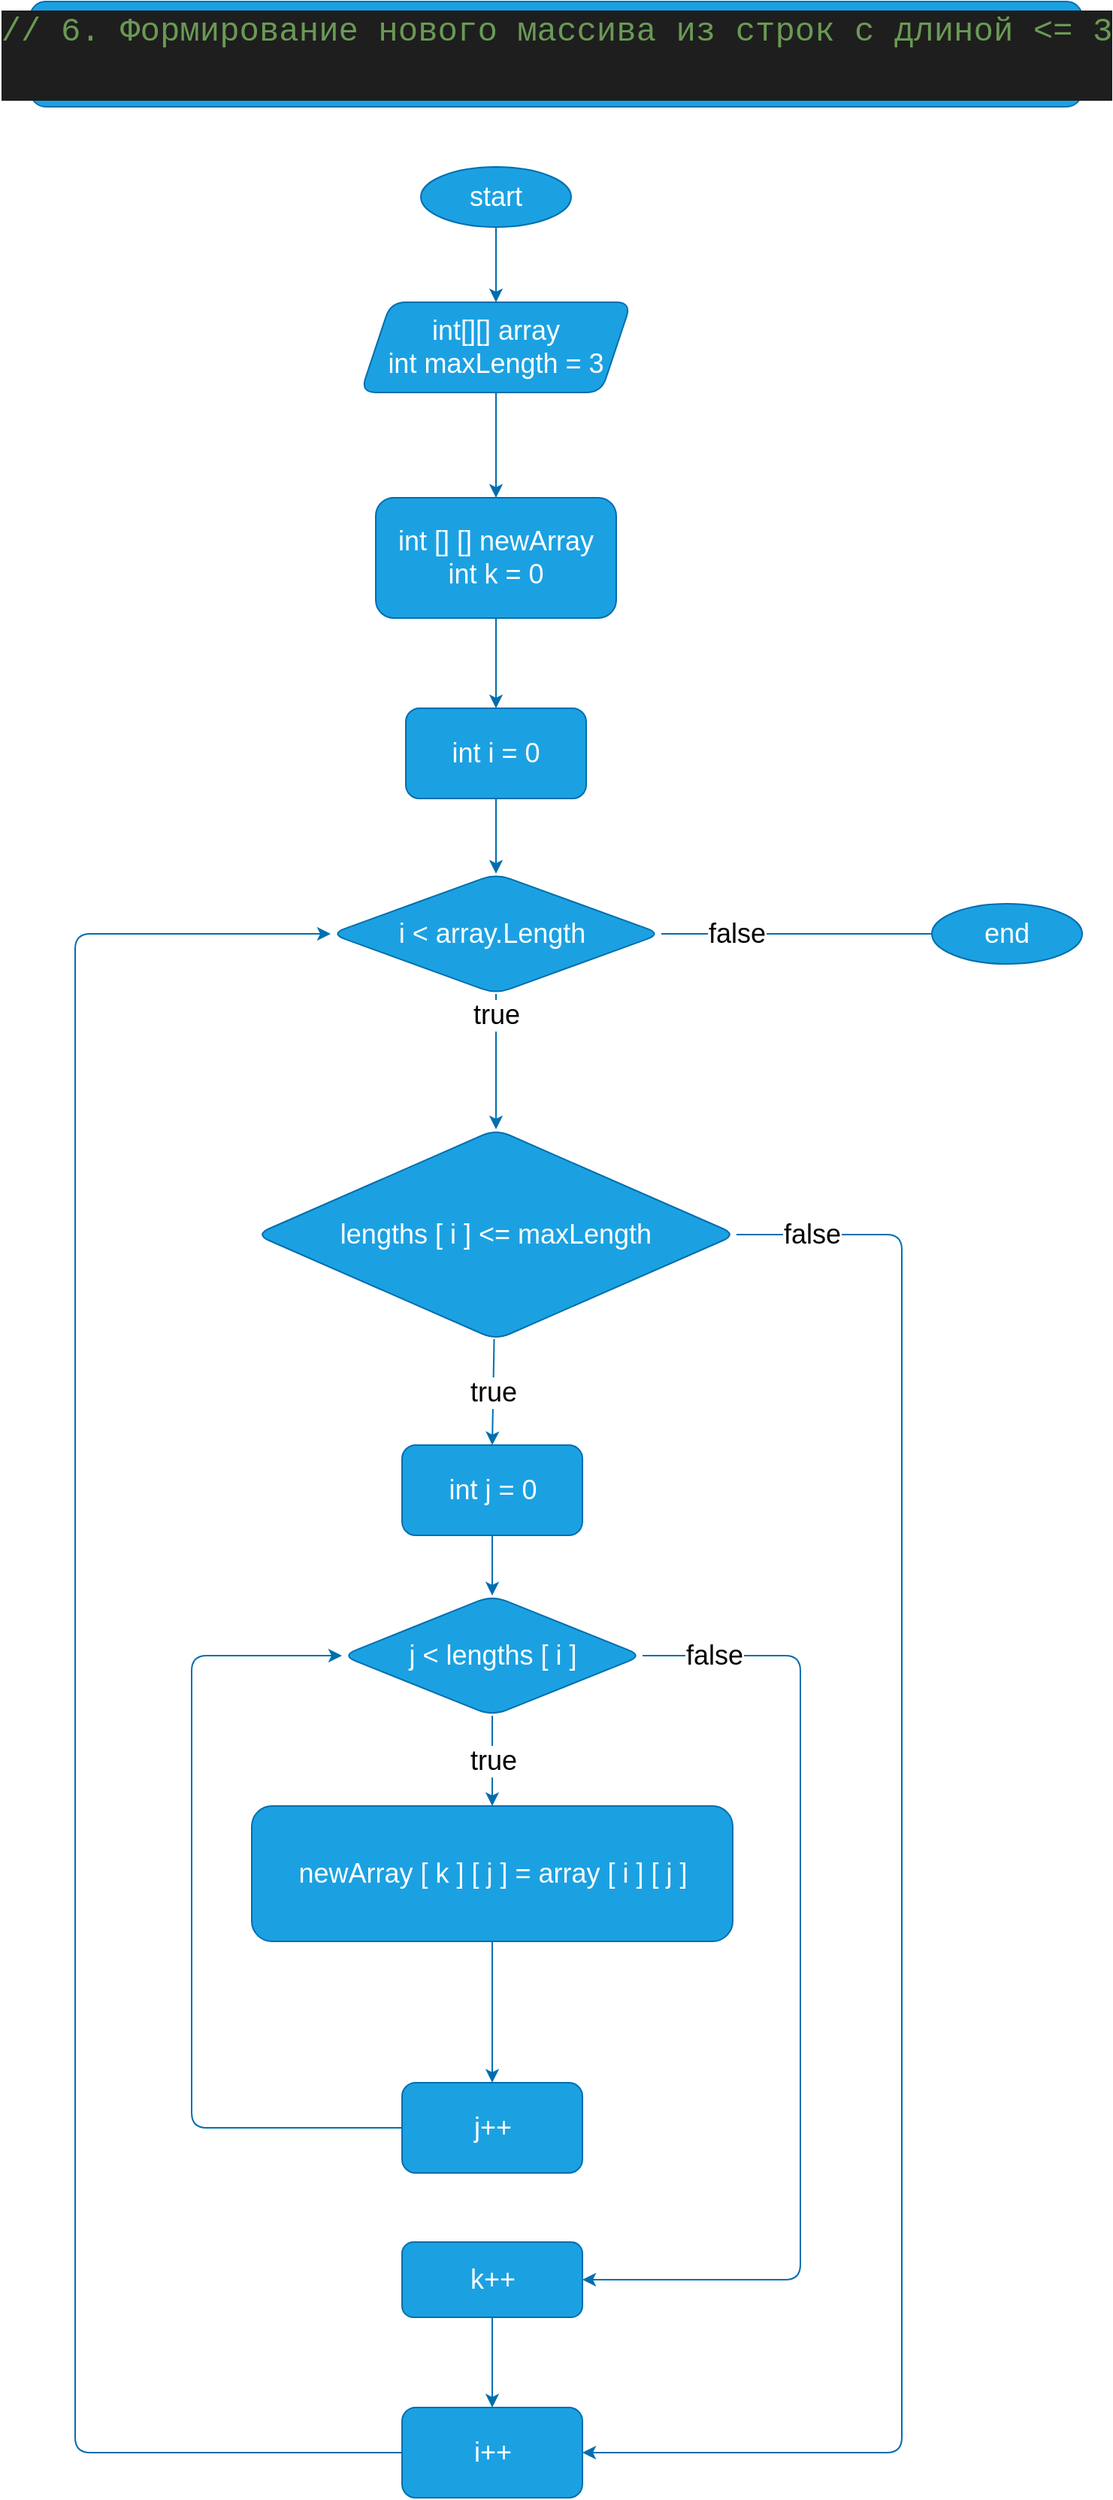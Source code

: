 <mxfile>
    <diagram id="vYiKJd4HcryfPd_5XeGC" name="Page-1">
        <mxGraphModel dx="1682" dy="539" grid="1" gridSize="10" guides="1" tooltips="1" connect="1" arrows="1" fold="1" page="1" pageScale="1" pageWidth="850" pageHeight="1100" math="0" shadow="0">
            <root>
                <mxCell id="0"/>
                <mxCell id="1" parent="0"/>
                <mxCell id="2" value="&lt;div style=&quot;color: rgb(212, 212, 212); background-color: rgb(30, 30, 30); font-family: Consolas, &amp;quot;Courier New&amp;quot;, monospace; font-size: 22px; line-height: 30px;&quot;&gt;&lt;div&gt;&lt;span style=&quot;color: #6a9955;&quot;&gt;// 6. Формирование нового массива из строк с длиной &amp;lt;= 3&lt;/span&gt;&lt;/div&gt;&lt;br&gt;&lt;/div&gt;" style="text;html=1;align=center;verticalAlign=middle;resizable=0;points=[];autosize=1;strokeColor=#006EAF;fillColor=#1ba1e2;rounded=1;fontColor=#ffffff;" vertex="1" parent="1">
                    <mxGeometry x="-750" y="10" width="700" height="70" as="geometry"/>
                </mxCell>
                <mxCell id="6" value="" style="edgeStyle=none;html=1;fillColor=#1ba1e2;strokeColor=#006EAF;" edge="1" parent="1" source="4" target="5">
                    <mxGeometry relative="1" as="geometry"/>
                </mxCell>
                <mxCell id="4" value="&lt;font style=&quot;font-size: 18px;&quot;&gt;start&lt;/font&gt;" style="ellipse;whiteSpace=wrap;html=1;rounded=1;fillColor=#1ba1e2;fontColor=#ffffff;strokeColor=#006EAF;" vertex="1" parent="1">
                    <mxGeometry x="-490" y="120" width="100" height="40" as="geometry"/>
                </mxCell>
                <mxCell id="10" value="" style="edgeStyle=none;html=1;exitX=0.5;exitY=1;exitDx=0;exitDy=0;fillColor=#1ba1e2;strokeColor=#006EAF;" edge="1" parent="1" source="13" target="50">
                    <mxGeometry relative="1" as="geometry">
                        <mxPoint x="-440" y="490" as="targetPoint"/>
                    </mxGeometry>
                </mxCell>
                <mxCell id="14" value="" style="edgeStyle=none;html=1;fillColor=#1ba1e2;strokeColor=#006EAF;" edge="1" parent="1" source="5" target="13">
                    <mxGeometry relative="1" as="geometry"/>
                </mxCell>
                <mxCell id="5" value="&lt;font style=&quot;font-size: 18px;&quot;&gt;int[][] array&lt;br&gt;int maxLength = 3&lt;br&gt;&lt;/font&gt;" style="shape=parallelogram;perimeter=parallelogramPerimeter;whiteSpace=wrap;html=1;fixedSize=1;rounded=1;fillColor=#1ba1e2;fontColor=#ffffff;strokeColor=#006EAF;" vertex="1" parent="1">
                    <mxGeometry x="-530" y="210" width="180" height="60" as="geometry"/>
                </mxCell>
                <mxCell id="9" value="&lt;span style=&quot;font-size: 18px;&quot;&gt;i &amp;lt; array.Length&amp;nbsp;&lt;/span&gt;" style="rhombus;whiteSpace=wrap;html=1;rounded=1;fillColor=#1ba1e2;fontColor=#ffffff;strokeColor=#006EAF;" vertex="1" parent="1">
                    <mxGeometry x="-550" y="590" width="220" height="80" as="geometry"/>
                </mxCell>
                <mxCell id="20" value="" style="edgeStyle=none;html=1;fontSize=18;fillColor=#1ba1e2;strokeColor=#006EAF;" edge="1" parent="1" source="11" target="19">
                    <mxGeometry relative="1" as="geometry"/>
                </mxCell>
                <mxCell id="11" value="&lt;font style=&quot;font-size: 18px;&quot;&gt;newArray [ k ] [ j ] = array [ i ] [ j ]&lt;/font&gt;" style="whiteSpace=wrap;html=1;rounded=1;fillColor=#1ba1e2;fontColor=#ffffff;strokeColor=#006EAF;" vertex="1" parent="1">
                    <mxGeometry x="-602.5" y="1210" width="320" height="90" as="geometry"/>
                </mxCell>
                <mxCell id="13" value="&lt;font style=&quot;font-size: 18px;&quot;&gt;int [] [] newArray&lt;br&gt;int k = 0&lt;br&gt;&lt;/font&gt;" style="rounded=1;whiteSpace=wrap;html=1;fillColor=#1ba1e2;fontColor=#ffffff;strokeColor=#006EAF;" vertex="1" parent="1">
                    <mxGeometry x="-520" y="340" width="160" height="80" as="geometry"/>
                </mxCell>
                <mxCell id="24" value="false" style="edgeStyle=none;html=1;exitX=1;exitY=0.5;exitDx=0;exitDy=0;fontSize=18;fillColor=#1ba1e2;strokeColor=#006EAF;" edge="1" parent="1" source="9" target="49">
                    <mxGeometry x="-0.583" relative="1" as="geometry">
                        <mxPoint x="-260" y="630" as="sourcePoint"/>
                        <mxPoint x="-120" y="1840" as="targetPoint"/>
                        <Array as="points">
                            <mxPoint x="-120" y="630"/>
                        </Array>
                        <mxPoint as="offset"/>
                    </mxGeometry>
                </mxCell>
                <mxCell id="26" value="true" style="edgeStyle=none;html=1;fontSize=18;fillColor=#1ba1e2;strokeColor=#006EAF;" edge="1" parent="1" source="17" target="11">
                    <mxGeometry relative="1" as="geometry"/>
                </mxCell>
                <mxCell id="31" value="false" style="edgeStyle=none;html=1;exitX=1;exitY=0.5;exitDx=0;exitDy=0;fontSize=18;entryX=1;entryY=0.5;entryDx=0;entryDy=0;fillColor=#1ba1e2;strokeColor=#006EAF;" edge="1" parent="1" source="17" target="36">
                    <mxGeometry x="-0.859" relative="1" as="geometry">
                        <Array as="points">
                            <mxPoint x="-237.5" y="1110"/>
                            <mxPoint x="-237.5" y="1480"/>
                            <mxPoint x="-237.5" y="1525"/>
                        </Array>
                        <mxPoint as="offset"/>
                    </mxGeometry>
                </mxCell>
                <mxCell id="17" value="&lt;font style=&quot;font-size: 18px;&quot;&gt;j &amp;lt; lengths [ i ]&lt;/font&gt;" style="rhombus;whiteSpace=wrap;html=1;rounded=1;fillColor=#1ba1e2;fontColor=#ffffff;strokeColor=#006EAF;" vertex="1" parent="1">
                    <mxGeometry x="-542.5" y="1070" width="200" height="80" as="geometry"/>
                </mxCell>
                <mxCell id="21" style="edgeStyle=none;html=1;exitX=0;exitY=0.5;exitDx=0;exitDy=0;entryX=0;entryY=0.5;entryDx=0;entryDy=0;fontSize=18;fillColor=#1ba1e2;strokeColor=#006EAF;" edge="1" parent="1" source="19" target="17">
                    <mxGeometry relative="1" as="geometry">
                        <Array as="points">
                            <mxPoint x="-642.5" y="1424"/>
                            <mxPoint x="-642.5" y="1110"/>
                        </Array>
                    </mxGeometry>
                </mxCell>
                <mxCell id="19" value="&lt;font style=&quot;font-size: 18px;&quot;&gt;j++&lt;/font&gt;" style="whiteSpace=wrap;html=1;rounded=1;fillColor=#1ba1e2;fontColor=#ffffff;strokeColor=#006EAF;" vertex="1" parent="1">
                    <mxGeometry x="-502.5" y="1394" width="120" height="60" as="geometry"/>
                </mxCell>
                <mxCell id="30" style="edgeStyle=none;html=1;exitX=0;exitY=0.5;exitDx=0;exitDy=0;entryX=0;entryY=0.5;entryDx=0;entryDy=0;fontSize=18;fillColor=#1ba1e2;strokeColor=#006EAF;" edge="1" parent="1" source="23" target="9">
                    <mxGeometry relative="1" as="geometry">
                        <Array as="points">
                            <mxPoint x="-720" y="1640"/>
                            <mxPoint x="-720" y="630"/>
                        </Array>
                    </mxGeometry>
                </mxCell>
                <mxCell id="23" value="i++" style="rounded=1;whiteSpace=wrap;html=1;fontSize=18;fillColor=#1ba1e2;fontColor=#ffffff;strokeColor=#006EAF;" vertex="1" parent="1">
                    <mxGeometry x="-502.5" y="1610" width="120" height="60" as="geometry"/>
                </mxCell>
                <mxCell id="29" value="true" style="edgeStyle=none;html=1;fontSize=18;exitX=0.5;exitY=1;exitDx=0;exitDy=0;entryX=0.5;entryY=0;entryDx=0;entryDy=0;fillColor=#1ba1e2;strokeColor=#006EAF;" edge="1" parent="1" source="9" target="32">
                    <mxGeometry x="-0.7" relative="1" as="geometry">
                        <mxPoint x="-440" y="810" as="sourcePoint"/>
                        <mxPoint x="-440" y="770" as="targetPoint"/>
                        <mxPoint as="offset"/>
                    </mxGeometry>
                </mxCell>
                <mxCell id="34" value="true" style="edgeStyle=none;html=1;fontSize=18;entryX=0.5;entryY=0;entryDx=0;entryDy=0;fillColor=#1ba1e2;strokeColor=#006EAF;" edge="1" parent="1" source="32" target="33">
                    <mxGeometry relative="1" as="geometry">
                        <mxPoint x="-440" y="940" as="targetPoint"/>
                    </mxGeometry>
                </mxCell>
                <mxCell id="32" value="lengths [ i ] &amp;lt;= maxLength" style="rhombus;whiteSpace=wrap;html=1;fontSize=18;rounded=1;fillColor=#1ba1e2;fontColor=#ffffff;strokeColor=#006EAF;" vertex="1" parent="1">
                    <mxGeometry x="-600" y="760" width="320" height="140" as="geometry"/>
                </mxCell>
                <mxCell id="35" value="" style="edgeStyle=none;html=1;fontSize=18;fillColor=#1ba1e2;strokeColor=#006EAF;" edge="1" parent="1" source="33" target="17">
                    <mxGeometry relative="1" as="geometry"/>
                </mxCell>
                <mxCell id="33" value="int j = 0" style="whiteSpace=wrap;html=1;fontSize=18;rounded=1;fillColor=#1ba1e2;fontColor=#ffffff;strokeColor=#006EAF;" vertex="1" parent="1">
                    <mxGeometry x="-502.5" y="970" width="120" height="60" as="geometry"/>
                </mxCell>
                <mxCell id="46" value="" style="edgeStyle=none;html=1;fontSize=18;fillColor=#1ba1e2;strokeColor=#006EAF;" edge="1" parent="1" source="36" target="23">
                    <mxGeometry relative="1" as="geometry"/>
                </mxCell>
                <mxCell id="36" value="&lt;font style=&quot;font-size: 18px;&quot;&gt;k++&lt;/font&gt;" style="whiteSpace=wrap;html=1;rounded=1;fillColor=#1ba1e2;fontColor=#ffffff;strokeColor=#006EAF;" vertex="1" parent="1">
                    <mxGeometry x="-502.5" y="1500" width="120" height="50" as="geometry"/>
                </mxCell>
                <mxCell id="45" value="false" style="edgeStyle=none;html=1;exitX=1;exitY=0.5;exitDx=0;exitDy=0;entryX=1;entryY=0.5;entryDx=0;entryDy=0;fontSize=18;fillColor=#1ba1e2;strokeColor=#006EAF;" edge="1" parent="1" source="32" target="23">
                    <mxGeometry x="-0.912" relative="1" as="geometry">
                        <Array as="points">
                            <mxPoint x="-170" y="830"/>
                            <mxPoint x="-170" y="1640"/>
                        </Array>
                        <mxPoint as="offset"/>
                    </mxGeometry>
                </mxCell>
                <mxCell id="49" value="end" style="ellipse;whiteSpace=wrap;html=1;fontSize=18;rounded=1;fillColor=#1ba1e2;fontColor=#ffffff;strokeColor=#006EAF;" vertex="1" parent="1">
                    <mxGeometry x="-150" y="610" width="100" height="40" as="geometry"/>
                </mxCell>
                <mxCell id="51" value="" style="edgeStyle=none;html=1;fontSize=18;fillColor=#1ba1e2;strokeColor=#006EAF;" edge="1" parent="1" source="50" target="9">
                    <mxGeometry relative="1" as="geometry"/>
                </mxCell>
                <mxCell id="50" value="int i = 0" style="rounded=1;whiteSpace=wrap;html=1;fontSize=18;fillColor=#1ba1e2;fontColor=#ffffff;strokeColor=#006EAF;" vertex="1" parent="1">
                    <mxGeometry x="-500" y="480" width="120" height="60" as="geometry"/>
                </mxCell>
            </root>
        </mxGraphModel>
    </diagram>
</mxfile>